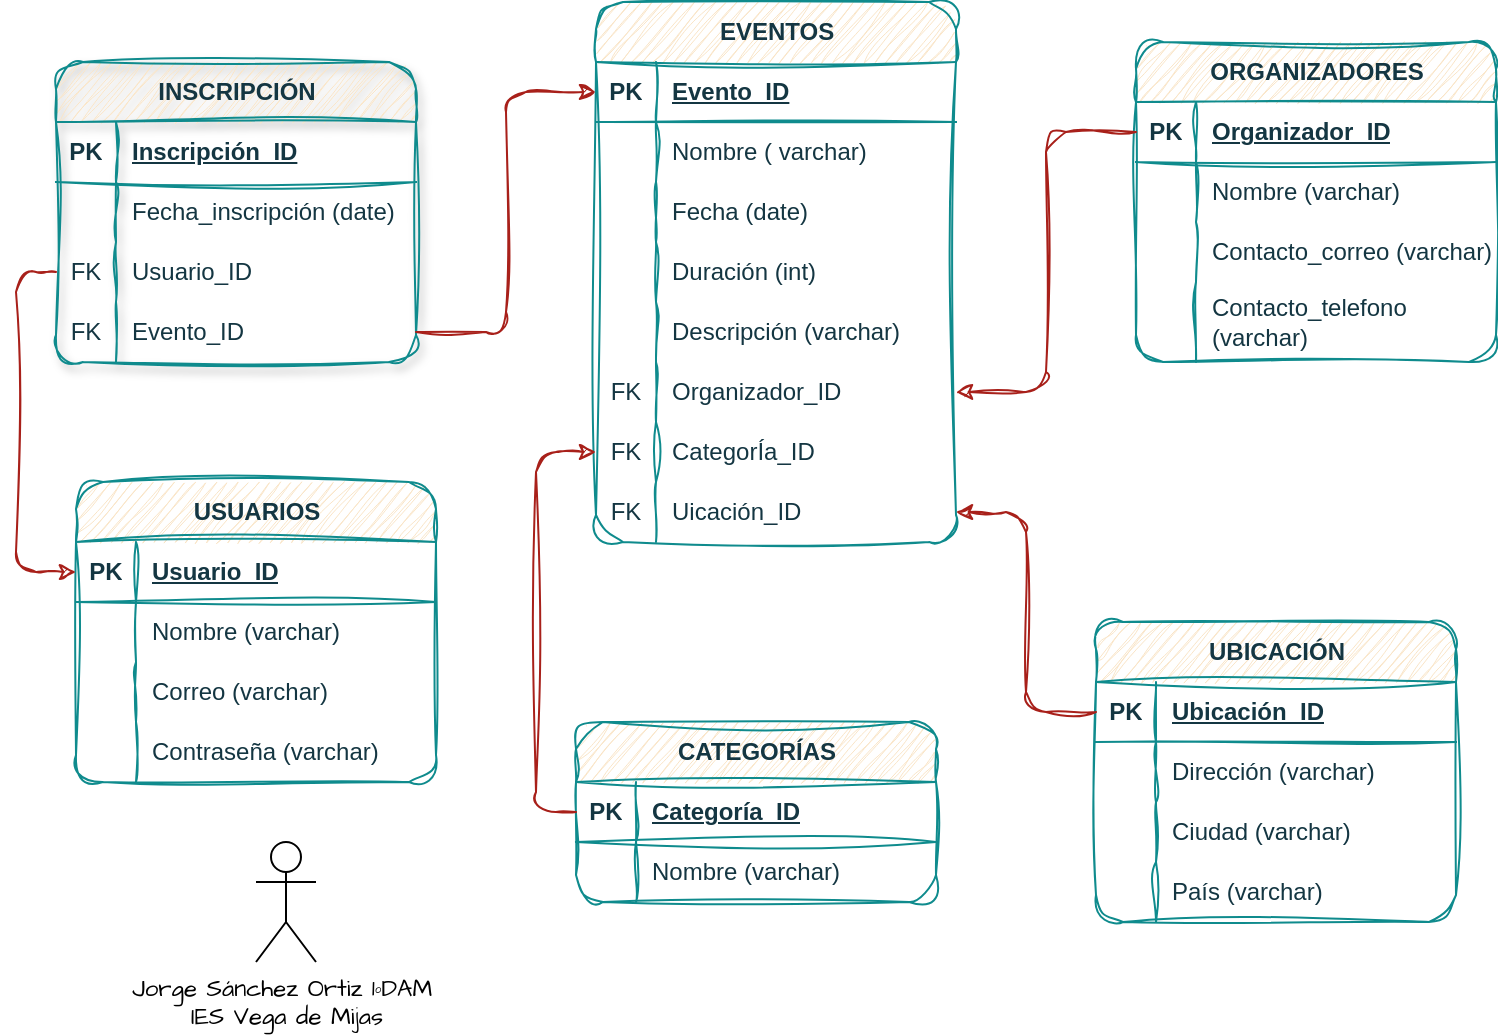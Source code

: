 <mxfile version="27.0.6">
  <diagram name="Página-1" id="3K-vBwxV5kESAH57xFeG">
    <mxGraphModel grid="1" page="1" gridSize="10" guides="1" tooltips="1" connect="1" arrows="1" fold="1" pageScale="1" pageWidth="827" pageHeight="1169" background="none" math="0" shadow="0">
      <root>
        <mxCell id="0" />
        <mxCell id="1" parent="0" />
        <mxCell id="r5SGsTm0IgXCyf0wGLdS-1" value="EVENTOS" style="shape=table;startSize=30;container=1;collapsible=1;childLayout=tableLayout;fixedRows=1;rowLines=0;fontStyle=1;align=center;resizeLast=1;html=1;rounded=1;labelBackgroundColor=none;fillColor=#FAE5C7;strokeColor=#0F8B8D;fontColor=#143642;sketch=1;curveFitting=1;jiggle=2;" vertex="1" parent="1">
          <mxGeometry x="350" y="20" width="180" height="270" as="geometry" />
        </mxCell>
        <mxCell id="r5SGsTm0IgXCyf0wGLdS-2" value="" style="shape=tableRow;horizontal=0;startSize=0;swimlaneHead=0;swimlaneBody=0;fillColor=none;collapsible=0;dropTarget=0;points=[[0,0.5],[1,0.5]];portConstraint=eastwest;top=0;left=0;right=0;bottom=1;rounded=1;labelBackgroundColor=none;strokeColor=#0F8B8D;fontColor=#143642;sketch=1;curveFitting=1;jiggle=2;" vertex="1" parent="r5SGsTm0IgXCyf0wGLdS-1">
          <mxGeometry y="30" width="180" height="30" as="geometry" />
        </mxCell>
        <mxCell id="r5SGsTm0IgXCyf0wGLdS-3" value="PK" style="shape=partialRectangle;connectable=0;fillColor=none;top=0;left=0;bottom=0;right=0;fontStyle=1;overflow=hidden;whiteSpace=wrap;html=1;rounded=1;labelBackgroundColor=none;strokeColor=#0F8B8D;fontColor=#143642;sketch=1;curveFitting=1;jiggle=2;" vertex="1" parent="r5SGsTm0IgXCyf0wGLdS-2">
          <mxGeometry width="30" height="30" as="geometry">
            <mxRectangle width="30" height="30" as="alternateBounds" />
          </mxGeometry>
        </mxCell>
        <mxCell id="r5SGsTm0IgXCyf0wGLdS-4" value="Evento_ID" style="shape=partialRectangle;connectable=0;fillColor=none;top=0;left=0;bottom=0;right=0;align=left;spacingLeft=6;fontStyle=5;overflow=hidden;whiteSpace=wrap;html=1;rounded=1;labelBackgroundColor=none;strokeColor=#0F8B8D;fontColor=#143642;sketch=1;curveFitting=1;jiggle=2;" vertex="1" parent="r5SGsTm0IgXCyf0wGLdS-2">
          <mxGeometry x="30" width="150" height="30" as="geometry">
            <mxRectangle width="150" height="30" as="alternateBounds" />
          </mxGeometry>
        </mxCell>
        <mxCell id="r5SGsTm0IgXCyf0wGLdS-5" value="" style="shape=tableRow;horizontal=0;startSize=0;swimlaneHead=0;swimlaneBody=0;fillColor=none;collapsible=0;dropTarget=0;points=[[0,0.5],[1,0.5]];portConstraint=eastwest;top=0;left=0;right=0;bottom=0;rounded=1;labelBackgroundColor=none;strokeColor=#0F8B8D;fontColor=#143642;sketch=1;curveFitting=1;jiggle=2;" vertex="1" parent="r5SGsTm0IgXCyf0wGLdS-1">
          <mxGeometry y="60" width="180" height="30" as="geometry" />
        </mxCell>
        <mxCell id="r5SGsTm0IgXCyf0wGLdS-6" value="" style="shape=partialRectangle;connectable=0;fillColor=none;top=0;left=0;bottom=0;right=0;editable=1;overflow=hidden;whiteSpace=wrap;html=1;rounded=1;labelBackgroundColor=none;strokeColor=#0F8B8D;fontColor=#143642;sketch=1;curveFitting=1;jiggle=2;" vertex="1" parent="r5SGsTm0IgXCyf0wGLdS-5">
          <mxGeometry width="30" height="30" as="geometry">
            <mxRectangle width="30" height="30" as="alternateBounds" />
          </mxGeometry>
        </mxCell>
        <mxCell id="r5SGsTm0IgXCyf0wGLdS-7" value="Nombre ( varchar)" style="shape=partialRectangle;connectable=0;fillColor=none;top=0;left=0;bottom=0;right=0;align=left;spacingLeft=6;overflow=hidden;whiteSpace=wrap;html=1;rounded=1;labelBackgroundColor=none;strokeColor=#0F8B8D;fontColor=#143642;sketch=1;curveFitting=1;jiggle=2;" vertex="1" parent="r5SGsTm0IgXCyf0wGLdS-5">
          <mxGeometry x="30" width="150" height="30" as="geometry">
            <mxRectangle width="150" height="30" as="alternateBounds" />
          </mxGeometry>
        </mxCell>
        <mxCell id="r5SGsTm0IgXCyf0wGLdS-8" value="" style="shape=tableRow;horizontal=0;startSize=0;swimlaneHead=0;swimlaneBody=0;fillColor=none;collapsible=0;dropTarget=0;points=[[0,0.5],[1,0.5]];portConstraint=eastwest;top=0;left=0;right=0;bottom=0;rounded=1;labelBackgroundColor=none;strokeColor=#0F8B8D;fontColor=#143642;sketch=1;curveFitting=1;jiggle=2;" vertex="1" parent="r5SGsTm0IgXCyf0wGLdS-1">
          <mxGeometry y="90" width="180" height="30" as="geometry" />
        </mxCell>
        <mxCell id="r5SGsTm0IgXCyf0wGLdS-9" value="" style="shape=partialRectangle;connectable=0;fillColor=none;top=0;left=0;bottom=0;right=0;editable=1;overflow=hidden;whiteSpace=wrap;html=1;rounded=1;labelBackgroundColor=none;strokeColor=#0F8B8D;fontColor=#143642;sketch=1;curveFitting=1;jiggle=2;" vertex="1" parent="r5SGsTm0IgXCyf0wGLdS-8">
          <mxGeometry width="30" height="30" as="geometry">
            <mxRectangle width="30" height="30" as="alternateBounds" />
          </mxGeometry>
        </mxCell>
        <mxCell id="r5SGsTm0IgXCyf0wGLdS-10" value="Fecha (date)" style="shape=partialRectangle;connectable=0;fillColor=none;top=0;left=0;bottom=0;right=0;align=left;spacingLeft=6;overflow=hidden;whiteSpace=wrap;html=1;rounded=1;labelBackgroundColor=none;strokeColor=#0F8B8D;fontColor=#143642;sketch=1;curveFitting=1;jiggle=2;" vertex="1" parent="r5SGsTm0IgXCyf0wGLdS-8">
          <mxGeometry x="30" width="150" height="30" as="geometry">
            <mxRectangle width="150" height="30" as="alternateBounds" />
          </mxGeometry>
        </mxCell>
        <mxCell id="r5SGsTm0IgXCyf0wGLdS-11" value="" style="shape=tableRow;horizontal=0;startSize=0;swimlaneHead=0;swimlaneBody=0;fillColor=none;collapsible=0;dropTarget=0;points=[[0,0.5],[1,0.5]];portConstraint=eastwest;top=0;left=0;right=0;bottom=0;rounded=1;labelBackgroundColor=none;strokeColor=#0F8B8D;fontColor=#143642;sketch=1;curveFitting=1;jiggle=2;" vertex="1" parent="r5SGsTm0IgXCyf0wGLdS-1">
          <mxGeometry y="120" width="180" height="30" as="geometry" />
        </mxCell>
        <mxCell id="r5SGsTm0IgXCyf0wGLdS-12" value="" style="shape=partialRectangle;connectable=0;fillColor=none;top=0;left=0;bottom=0;right=0;editable=1;overflow=hidden;whiteSpace=wrap;html=1;rounded=1;labelBackgroundColor=none;strokeColor=#0F8B8D;fontColor=#143642;sketch=1;curveFitting=1;jiggle=2;" vertex="1" parent="r5SGsTm0IgXCyf0wGLdS-11">
          <mxGeometry width="30" height="30" as="geometry">
            <mxRectangle width="30" height="30" as="alternateBounds" />
          </mxGeometry>
        </mxCell>
        <mxCell id="r5SGsTm0IgXCyf0wGLdS-13" value="Duración (int)" style="shape=partialRectangle;connectable=0;fillColor=none;top=0;left=0;bottom=0;right=0;align=left;spacingLeft=6;overflow=hidden;whiteSpace=wrap;html=1;rounded=1;labelBackgroundColor=none;strokeColor=#0F8B8D;fontColor=#143642;sketch=1;curveFitting=1;jiggle=2;" vertex="1" parent="r5SGsTm0IgXCyf0wGLdS-11">
          <mxGeometry x="30" width="150" height="30" as="geometry">
            <mxRectangle width="150" height="30" as="alternateBounds" />
          </mxGeometry>
        </mxCell>
        <mxCell id="r5SGsTm0IgXCyf0wGLdS-14" value="" style="shape=tableRow;horizontal=0;startSize=0;swimlaneHead=0;swimlaneBody=0;fillColor=none;collapsible=0;dropTarget=0;points=[[0,0.5],[1,0.5]];portConstraint=eastwest;top=0;left=0;right=0;bottom=0;rounded=1;labelBackgroundColor=none;strokeColor=#0F8B8D;fontColor=#143642;sketch=1;curveFitting=1;jiggle=2;" vertex="1" parent="r5SGsTm0IgXCyf0wGLdS-1">
          <mxGeometry y="150" width="180" height="30" as="geometry" />
        </mxCell>
        <mxCell id="r5SGsTm0IgXCyf0wGLdS-15" value="" style="shape=partialRectangle;connectable=0;fillColor=none;top=0;left=0;bottom=0;right=0;editable=1;overflow=hidden;whiteSpace=wrap;html=1;rounded=1;labelBackgroundColor=none;strokeColor=#0F8B8D;fontColor=#143642;sketch=1;curveFitting=1;jiggle=2;" vertex="1" parent="r5SGsTm0IgXCyf0wGLdS-14">
          <mxGeometry width="30" height="30" as="geometry">
            <mxRectangle width="30" height="30" as="alternateBounds" />
          </mxGeometry>
        </mxCell>
        <mxCell id="r5SGsTm0IgXCyf0wGLdS-16" value="Descripción (varchar)" style="shape=partialRectangle;connectable=0;fillColor=none;top=0;left=0;bottom=0;right=0;align=left;spacingLeft=6;overflow=hidden;whiteSpace=wrap;html=1;rounded=1;labelBackgroundColor=none;strokeColor=#0F8B8D;fontColor=#143642;sketch=1;curveFitting=1;jiggle=2;" vertex="1" parent="r5SGsTm0IgXCyf0wGLdS-14">
          <mxGeometry x="30" width="150" height="30" as="geometry">
            <mxRectangle width="150" height="30" as="alternateBounds" />
          </mxGeometry>
        </mxCell>
        <mxCell id="r5SGsTm0IgXCyf0wGLdS-17" value="" style="shape=tableRow;horizontal=0;startSize=0;swimlaneHead=0;swimlaneBody=0;fillColor=none;collapsible=0;dropTarget=0;points=[[0,0.5],[1,0.5]];portConstraint=eastwest;top=0;left=0;right=0;bottom=0;rounded=1;labelBackgroundColor=none;strokeColor=#0F8B8D;fontColor=#143642;sketch=1;curveFitting=1;jiggle=2;" vertex="1" parent="r5SGsTm0IgXCyf0wGLdS-1">
          <mxGeometry y="180" width="180" height="30" as="geometry" />
        </mxCell>
        <mxCell id="r5SGsTm0IgXCyf0wGLdS-18" value="FK" style="shape=partialRectangle;connectable=0;fillColor=none;top=0;left=0;bottom=0;right=0;editable=1;overflow=hidden;whiteSpace=wrap;html=1;rounded=1;labelBackgroundColor=none;strokeColor=#0F8B8D;fontColor=#143642;sketch=1;curveFitting=1;jiggle=2;" vertex="1" parent="r5SGsTm0IgXCyf0wGLdS-17">
          <mxGeometry width="30" height="30" as="geometry">
            <mxRectangle width="30" height="30" as="alternateBounds" />
          </mxGeometry>
        </mxCell>
        <mxCell id="r5SGsTm0IgXCyf0wGLdS-19" value="Organizador_ID" style="shape=partialRectangle;connectable=0;fillColor=none;top=0;left=0;bottom=0;right=0;align=left;spacingLeft=6;overflow=hidden;whiteSpace=wrap;html=1;rounded=1;labelBackgroundColor=none;strokeColor=#0F8B8D;fontColor=#143642;sketch=1;curveFitting=1;jiggle=2;" vertex="1" parent="r5SGsTm0IgXCyf0wGLdS-17">
          <mxGeometry x="30" width="150" height="30" as="geometry">
            <mxRectangle width="150" height="30" as="alternateBounds" />
          </mxGeometry>
        </mxCell>
        <mxCell id="r5SGsTm0IgXCyf0wGLdS-20" value="" style="shape=tableRow;horizontal=0;startSize=0;swimlaneHead=0;swimlaneBody=0;fillColor=none;collapsible=0;dropTarget=0;points=[[0,0.5],[1,0.5]];portConstraint=eastwest;top=0;left=0;right=0;bottom=0;rounded=1;labelBackgroundColor=none;strokeColor=#0F8B8D;fontColor=#143642;sketch=1;curveFitting=1;jiggle=2;" vertex="1" parent="r5SGsTm0IgXCyf0wGLdS-1">
          <mxGeometry y="210" width="180" height="30" as="geometry" />
        </mxCell>
        <mxCell id="r5SGsTm0IgXCyf0wGLdS-21" value="FK" style="shape=partialRectangle;connectable=0;fillColor=none;top=0;left=0;bottom=0;right=0;editable=1;overflow=hidden;whiteSpace=wrap;html=1;rounded=1;labelBackgroundColor=none;strokeColor=#0F8B8D;fontColor=#143642;sketch=1;curveFitting=1;jiggle=2;" vertex="1" parent="r5SGsTm0IgXCyf0wGLdS-20">
          <mxGeometry width="30" height="30" as="geometry">
            <mxRectangle width="30" height="30" as="alternateBounds" />
          </mxGeometry>
        </mxCell>
        <mxCell id="r5SGsTm0IgXCyf0wGLdS-22" value="CategorÍa_ID" style="shape=partialRectangle;connectable=0;fillColor=none;top=0;left=0;bottom=0;right=0;align=left;spacingLeft=6;overflow=hidden;whiteSpace=wrap;html=1;rounded=1;labelBackgroundColor=none;strokeColor=#0F8B8D;fontColor=#143642;sketch=1;curveFitting=1;jiggle=2;" vertex="1" parent="r5SGsTm0IgXCyf0wGLdS-20">
          <mxGeometry x="30" width="150" height="30" as="geometry">
            <mxRectangle width="150" height="30" as="alternateBounds" />
          </mxGeometry>
        </mxCell>
        <mxCell id="r5SGsTm0IgXCyf0wGLdS-23" value="" style="shape=tableRow;horizontal=0;startSize=0;swimlaneHead=0;swimlaneBody=0;fillColor=none;collapsible=0;dropTarget=0;points=[[0,0.5],[1,0.5]];portConstraint=eastwest;top=0;left=0;right=0;bottom=0;rounded=1;labelBackgroundColor=none;strokeColor=#0F8B8D;fontColor=#143642;sketch=1;curveFitting=1;jiggle=2;" vertex="1" parent="r5SGsTm0IgXCyf0wGLdS-1">
          <mxGeometry y="240" width="180" height="30" as="geometry" />
        </mxCell>
        <mxCell id="r5SGsTm0IgXCyf0wGLdS-24" value="FK" style="shape=partialRectangle;connectable=0;fillColor=none;top=0;left=0;bottom=0;right=0;editable=1;overflow=hidden;whiteSpace=wrap;html=1;rounded=1;labelBackgroundColor=none;strokeColor=#0F8B8D;fontColor=#143642;sketch=1;curveFitting=1;jiggle=2;" vertex="1" parent="r5SGsTm0IgXCyf0wGLdS-23">
          <mxGeometry width="30" height="30" as="geometry">
            <mxRectangle width="30" height="30" as="alternateBounds" />
          </mxGeometry>
        </mxCell>
        <mxCell id="r5SGsTm0IgXCyf0wGLdS-25" value="Uicación_ID" style="shape=partialRectangle;connectable=0;fillColor=none;top=0;left=0;bottom=0;right=0;align=left;spacingLeft=6;overflow=hidden;whiteSpace=wrap;html=1;rounded=1;labelBackgroundColor=none;strokeColor=#0F8B8D;fontColor=#143642;sketch=1;curveFitting=1;jiggle=2;" vertex="1" parent="r5SGsTm0IgXCyf0wGLdS-23">
          <mxGeometry x="30" width="150" height="30" as="geometry">
            <mxRectangle width="150" height="30" as="alternateBounds" />
          </mxGeometry>
        </mxCell>
        <mxCell id="r5SGsTm0IgXCyf0wGLdS-29" value="USUARIOS" style="shape=table;startSize=30;container=1;collapsible=1;childLayout=tableLayout;fixedRows=1;rowLines=0;fontStyle=1;align=center;resizeLast=1;html=1;rounded=1;labelBackgroundColor=none;fillColor=#FAE5C7;strokeColor=#0F8B8D;fontColor=#143642;sketch=1;curveFitting=1;jiggle=2;" vertex="1" parent="1">
          <mxGeometry x="90" y="260" width="180" height="150" as="geometry" />
        </mxCell>
        <mxCell id="r5SGsTm0IgXCyf0wGLdS-30" value="" style="shape=tableRow;horizontal=0;startSize=0;swimlaneHead=0;swimlaneBody=0;fillColor=none;collapsible=0;dropTarget=0;points=[[0,0.5],[1,0.5]];portConstraint=eastwest;top=0;left=0;right=0;bottom=1;rounded=1;labelBackgroundColor=none;strokeColor=#0F8B8D;fontColor=#143642;sketch=1;curveFitting=1;jiggle=2;" vertex="1" parent="r5SGsTm0IgXCyf0wGLdS-29">
          <mxGeometry y="30" width="180" height="30" as="geometry" />
        </mxCell>
        <mxCell id="r5SGsTm0IgXCyf0wGLdS-31" value="PK" style="shape=partialRectangle;connectable=0;fillColor=none;top=0;left=0;bottom=0;right=0;fontStyle=1;overflow=hidden;whiteSpace=wrap;html=1;rounded=1;labelBackgroundColor=none;strokeColor=#0F8B8D;fontColor=#143642;sketch=1;curveFitting=1;jiggle=2;" vertex="1" parent="r5SGsTm0IgXCyf0wGLdS-30">
          <mxGeometry width="30" height="30" as="geometry">
            <mxRectangle width="30" height="30" as="alternateBounds" />
          </mxGeometry>
        </mxCell>
        <mxCell id="r5SGsTm0IgXCyf0wGLdS-32" value="Usuario_ID" style="shape=partialRectangle;connectable=0;fillColor=none;top=0;left=0;bottom=0;right=0;align=left;spacingLeft=6;fontStyle=5;overflow=hidden;whiteSpace=wrap;html=1;rounded=1;labelBackgroundColor=none;strokeColor=#0F8B8D;fontColor=#143642;sketch=1;curveFitting=1;jiggle=2;" vertex="1" parent="r5SGsTm0IgXCyf0wGLdS-30">
          <mxGeometry x="30" width="150" height="30" as="geometry">
            <mxRectangle width="150" height="30" as="alternateBounds" />
          </mxGeometry>
        </mxCell>
        <mxCell id="r5SGsTm0IgXCyf0wGLdS-33" value="" style="shape=tableRow;horizontal=0;startSize=0;swimlaneHead=0;swimlaneBody=0;fillColor=none;collapsible=0;dropTarget=0;points=[[0,0.5],[1,0.5]];portConstraint=eastwest;top=0;left=0;right=0;bottom=0;rounded=1;labelBackgroundColor=none;strokeColor=#0F8B8D;fontColor=#143642;sketch=1;curveFitting=1;jiggle=2;" vertex="1" parent="r5SGsTm0IgXCyf0wGLdS-29">
          <mxGeometry y="60" width="180" height="30" as="geometry" />
        </mxCell>
        <mxCell id="r5SGsTm0IgXCyf0wGLdS-34" value="" style="shape=partialRectangle;connectable=0;fillColor=none;top=0;left=0;bottom=0;right=0;editable=1;overflow=hidden;whiteSpace=wrap;html=1;rounded=1;labelBackgroundColor=none;strokeColor=#0F8B8D;fontColor=#143642;sketch=1;curveFitting=1;jiggle=2;" vertex="1" parent="r5SGsTm0IgXCyf0wGLdS-33">
          <mxGeometry width="30" height="30" as="geometry">
            <mxRectangle width="30" height="30" as="alternateBounds" />
          </mxGeometry>
        </mxCell>
        <mxCell id="r5SGsTm0IgXCyf0wGLdS-35" value="Nombre (varchar)" style="shape=partialRectangle;connectable=0;fillColor=none;top=0;left=0;bottom=0;right=0;align=left;spacingLeft=6;overflow=hidden;whiteSpace=wrap;html=1;rounded=1;labelBackgroundColor=none;strokeColor=#0F8B8D;fontColor=#143642;sketch=1;curveFitting=1;jiggle=2;" vertex="1" parent="r5SGsTm0IgXCyf0wGLdS-33">
          <mxGeometry x="30" width="150" height="30" as="geometry">
            <mxRectangle width="150" height="30" as="alternateBounds" />
          </mxGeometry>
        </mxCell>
        <mxCell id="r5SGsTm0IgXCyf0wGLdS-36" value="" style="shape=tableRow;horizontal=0;startSize=0;swimlaneHead=0;swimlaneBody=0;fillColor=none;collapsible=0;dropTarget=0;points=[[0,0.5],[1,0.5]];portConstraint=eastwest;top=0;left=0;right=0;bottom=0;rounded=1;labelBackgroundColor=none;strokeColor=#0F8B8D;fontColor=#143642;sketch=1;curveFitting=1;jiggle=2;" vertex="1" parent="r5SGsTm0IgXCyf0wGLdS-29">
          <mxGeometry y="90" width="180" height="30" as="geometry" />
        </mxCell>
        <mxCell id="r5SGsTm0IgXCyf0wGLdS-37" value="" style="shape=partialRectangle;connectable=0;fillColor=none;top=0;left=0;bottom=0;right=0;editable=1;overflow=hidden;whiteSpace=wrap;html=1;rounded=1;labelBackgroundColor=none;strokeColor=#0F8B8D;fontColor=#143642;sketch=1;curveFitting=1;jiggle=2;" vertex="1" parent="r5SGsTm0IgXCyf0wGLdS-36">
          <mxGeometry width="30" height="30" as="geometry">
            <mxRectangle width="30" height="30" as="alternateBounds" />
          </mxGeometry>
        </mxCell>
        <mxCell id="r5SGsTm0IgXCyf0wGLdS-38" value="Correo (varchar)" style="shape=partialRectangle;connectable=0;fillColor=none;top=0;left=0;bottom=0;right=0;align=left;spacingLeft=6;overflow=hidden;whiteSpace=wrap;html=1;rounded=1;labelBackgroundColor=none;strokeColor=#0F8B8D;fontColor=#143642;sketch=1;curveFitting=1;jiggle=2;" vertex="1" parent="r5SGsTm0IgXCyf0wGLdS-36">
          <mxGeometry x="30" width="150" height="30" as="geometry">
            <mxRectangle width="150" height="30" as="alternateBounds" />
          </mxGeometry>
        </mxCell>
        <mxCell id="r5SGsTm0IgXCyf0wGLdS-39" value="" style="shape=tableRow;horizontal=0;startSize=0;swimlaneHead=0;swimlaneBody=0;fillColor=none;collapsible=0;dropTarget=0;points=[[0,0.5],[1,0.5]];portConstraint=eastwest;top=0;left=0;right=0;bottom=0;rounded=1;labelBackgroundColor=none;strokeColor=#0F8B8D;fontColor=#143642;sketch=1;curveFitting=1;jiggle=2;" vertex="1" parent="r5SGsTm0IgXCyf0wGLdS-29">
          <mxGeometry y="120" width="180" height="30" as="geometry" />
        </mxCell>
        <mxCell id="r5SGsTm0IgXCyf0wGLdS-40" value="" style="shape=partialRectangle;connectable=0;fillColor=none;top=0;left=0;bottom=0;right=0;editable=1;overflow=hidden;whiteSpace=wrap;html=1;rounded=1;labelBackgroundColor=none;strokeColor=#0F8B8D;fontColor=#143642;sketch=1;curveFitting=1;jiggle=2;" vertex="1" parent="r5SGsTm0IgXCyf0wGLdS-39">
          <mxGeometry width="30" height="30" as="geometry">
            <mxRectangle width="30" height="30" as="alternateBounds" />
          </mxGeometry>
        </mxCell>
        <mxCell id="r5SGsTm0IgXCyf0wGLdS-41" value="Contraseña (varchar)" style="shape=partialRectangle;connectable=0;fillColor=none;top=0;left=0;bottom=0;right=0;align=left;spacingLeft=6;overflow=hidden;whiteSpace=wrap;html=1;rounded=1;labelBackgroundColor=none;strokeColor=#0F8B8D;fontColor=#143642;sketch=1;curveFitting=1;jiggle=2;" vertex="1" parent="r5SGsTm0IgXCyf0wGLdS-39">
          <mxGeometry x="30" width="150" height="30" as="geometry">
            <mxRectangle width="150" height="30" as="alternateBounds" />
          </mxGeometry>
        </mxCell>
        <mxCell id="r5SGsTm0IgXCyf0wGLdS-42" value="ORGANIZADORES" style="shape=table;startSize=30;container=1;collapsible=1;childLayout=tableLayout;fixedRows=1;rowLines=0;fontStyle=1;align=center;resizeLast=1;html=1;rounded=1;labelBackgroundColor=none;fillColor=#FAE5C7;strokeColor=#0F8B8D;fontColor=#143642;sketch=1;curveFitting=1;jiggle=2;" vertex="1" parent="1">
          <mxGeometry x="620" y="40" width="180" height="160" as="geometry" />
        </mxCell>
        <mxCell id="r5SGsTm0IgXCyf0wGLdS-43" value="" style="shape=tableRow;horizontal=0;startSize=0;swimlaneHead=0;swimlaneBody=0;fillColor=none;collapsible=0;dropTarget=0;points=[[0,0.5],[1,0.5]];portConstraint=eastwest;top=0;left=0;right=0;bottom=1;rounded=1;labelBackgroundColor=none;strokeColor=#0F8B8D;fontColor=#143642;sketch=1;curveFitting=1;jiggle=2;" vertex="1" parent="r5SGsTm0IgXCyf0wGLdS-42">
          <mxGeometry y="30" width="180" height="30" as="geometry" />
        </mxCell>
        <mxCell id="r5SGsTm0IgXCyf0wGLdS-44" value="PK" style="shape=partialRectangle;connectable=0;fillColor=none;top=0;left=0;bottom=0;right=0;fontStyle=1;overflow=hidden;whiteSpace=wrap;html=1;rounded=1;labelBackgroundColor=none;strokeColor=#0F8B8D;fontColor=#143642;sketch=1;curveFitting=1;jiggle=2;" vertex="1" parent="r5SGsTm0IgXCyf0wGLdS-43">
          <mxGeometry width="30" height="30" as="geometry">
            <mxRectangle width="30" height="30" as="alternateBounds" />
          </mxGeometry>
        </mxCell>
        <mxCell id="r5SGsTm0IgXCyf0wGLdS-45" value="Organizador_ID" style="shape=partialRectangle;connectable=0;fillColor=none;top=0;left=0;bottom=0;right=0;align=left;spacingLeft=6;fontStyle=5;overflow=hidden;whiteSpace=wrap;html=1;rounded=1;labelBackgroundColor=none;strokeColor=#0F8B8D;fontColor=#143642;sketch=1;curveFitting=1;jiggle=2;" vertex="1" parent="r5SGsTm0IgXCyf0wGLdS-43">
          <mxGeometry x="30" width="150" height="30" as="geometry">
            <mxRectangle width="150" height="30" as="alternateBounds" />
          </mxGeometry>
        </mxCell>
        <mxCell id="r5SGsTm0IgXCyf0wGLdS-46" value="" style="shape=tableRow;horizontal=0;startSize=0;swimlaneHead=0;swimlaneBody=0;fillColor=none;collapsible=0;dropTarget=0;points=[[0,0.5],[1,0.5]];portConstraint=eastwest;top=0;left=0;right=0;bottom=0;rounded=1;labelBackgroundColor=none;strokeColor=#0F8B8D;fontColor=#143642;sketch=1;curveFitting=1;jiggle=2;" vertex="1" parent="r5SGsTm0IgXCyf0wGLdS-42">
          <mxGeometry y="60" width="180" height="30" as="geometry" />
        </mxCell>
        <mxCell id="r5SGsTm0IgXCyf0wGLdS-47" value="" style="shape=partialRectangle;connectable=0;fillColor=none;top=0;left=0;bottom=0;right=0;editable=1;overflow=hidden;whiteSpace=wrap;html=1;rounded=1;labelBackgroundColor=none;strokeColor=#0F8B8D;fontColor=#143642;sketch=1;curveFitting=1;jiggle=2;" vertex="1" parent="r5SGsTm0IgXCyf0wGLdS-46">
          <mxGeometry width="30" height="30" as="geometry">
            <mxRectangle width="30" height="30" as="alternateBounds" />
          </mxGeometry>
        </mxCell>
        <mxCell id="r5SGsTm0IgXCyf0wGLdS-48" value="Nombre (varchar)" style="shape=partialRectangle;connectable=0;fillColor=none;top=0;left=0;bottom=0;right=0;align=left;spacingLeft=6;overflow=hidden;whiteSpace=wrap;html=1;rounded=1;labelBackgroundColor=none;strokeColor=#0F8B8D;fontColor=#143642;sketch=1;curveFitting=1;jiggle=2;" vertex="1" parent="r5SGsTm0IgXCyf0wGLdS-46">
          <mxGeometry x="30" width="150" height="30" as="geometry">
            <mxRectangle width="150" height="30" as="alternateBounds" />
          </mxGeometry>
        </mxCell>
        <mxCell id="r5SGsTm0IgXCyf0wGLdS-49" value="" style="shape=tableRow;horizontal=0;startSize=0;swimlaneHead=0;swimlaneBody=0;fillColor=none;collapsible=0;dropTarget=0;points=[[0,0.5],[1,0.5]];portConstraint=eastwest;top=0;left=0;right=0;bottom=0;rounded=1;labelBackgroundColor=none;strokeColor=#0F8B8D;fontColor=#143642;sketch=1;curveFitting=1;jiggle=2;" vertex="1" parent="r5SGsTm0IgXCyf0wGLdS-42">
          <mxGeometry y="90" width="180" height="30" as="geometry" />
        </mxCell>
        <mxCell id="r5SGsTm0IgXCyf0wGLdS-50" value="" style="shape=partialRectangle;connectable=0;fillColor=none;top=0;left=0;bottom=0;right=0;editable=1;overflow=hidden;whiteSpace=wrap;html=1;rounded=1;labelBackgroundColor=none;strokeColor=#0F8B8D;fontColor=#143642;sketch=1;curveFitting=1;jiggle=2;" vertex="1" parent="r5SGsTm0IgXCyf0wGLdS-49">
          <mxGeometry width="30" height="30" as="geometry">
            <mxRectangle width="30" height="30" as="alternateBounds" />
          </mxGeometry>
        </mxCell>
        <mxCell id="r5SGsTm0IgXCyf0wGLdS-51" value="Contacto_correo (varchar)" style="shape=partialRectangle;connectable=0;fillColor=none;top=0;left=0;bottom=0;right=0;align=left;spacingLeft=6;overflow=hidden;whiteSpace=wrap;html=1;rounded=1;labelBackgroundColor=none;strokeColor=#0F8B8D;fontColor=#143642;sketch=1;curveFitting=1;jiggle=2;" vertex="1" parent="r5SGsTm0IgXCyf0wGLdS-49">
          <mxGeometry x="30" width="150" height="30" as="geometry">
            <mxRectangle width="150" height="30" as="alternateBounds" />
          </mxGeometry>
        </mxCell>
        <mxCell id="r5SGsTm0IgXCyf0wGLdS-52" value="" style="shape=tableRow;horizontal=0;startSize=0;swimlaneHead=0;swimlaneBody=0;fillColor=none;collapsible=0;dropTarget=0;points=[[0,0.5],[1,0.5]];portConstraint=eastwest;top=0;left=0;right=0;bottom=0;rounded=1;labelBackgroundColor=none;strokeColor=#0F8B8D;fontColor=#143642;sketch=1;curveFitting=1;jiggle=2;" vertex="1" parent="r5SGsTm0IgXCyf0wGLdS-42">
          <mxGeometry y="120" width="180" height="40" as="geometry" />
        </mxCell>
        <mxCell id="r5SGsTm0IgXCyf0wGLdS-53" value="" style="shape=partialRectangle;connectable=0;fillColor=none;top=0;left=0;bottom=0;right=0;editable=1;overflow=hidden;whiteSpace=wrap;html=1;rounded=1;labelBackgroundColor=none;strokeColor=#0F8B8D;fontColor=#143642;sketch=1;curveFitting=1;jiggle=2;" vertex="1" parent="r5SGsTm0IgXCyf0wGLdS-52">
          <mxGeometry width="30" height="40" as="geometry">
            <mxRectangle width="30" height="40" as="alternateBounds" />
          </mxGeometry>
        </mxCell>
        <mxCell id="r5SGsTm0IgXCyf0wGLdS-54" value="Contacto_telefono (varchar)" style="shape=partialRectangle;connectable=0;fillColor=none;top=0;left=0;bottom=0;right=0;align=left;spacingLeft=6;overflow=hidden;whiteSpace=wrap;html=1;rounded=1;labelBackgroundColor=none;strokeColor=#0F8B8D;fontColor=#143642;sketch=1;curveFitting=1;jiggle=2;" vertex="1" parent="r5SGsTm0IgXCyf0wGLdS-52">
          <mxGeometry x="30" width="150" height="40" as="geometry">
            <mxRectangle width="150" height="40" as="alternateBounds" />
          </mxGeometry>
        </mxCell>
        <mxCell id="r5SGsTm0IgXCyf0wGLdS-55" value="CATEGORÍAS" style="shape=table;startSize=30;container=1;collapsible=1;childLayout=tableLayout;fixedRows=1;rowLines=0;fontStyle=1;align=center;resizeLast=1;html=1;rounded=1;labelBackgroundColor=none;fillColor=#FAE5C7;strokeColor=#0F8B8D;fontColor=#143642;sketch=1;curveFitting=1;jiggle=2;" vertex="1" parent="1">
          <mxGeometry x="340" y="380" width="180" height="90" as="geometry" />
        </mxCell>
        <mxCell id="r5SGsTm0IgXCyf0wGLdS-56" value="" style="shape=tableRow;horizontal=0;startSize=0;swimlaneHead=0;swimlaneBody=0;fillColor=none;collapsible=0;dropTarget=0;points=[[0,0.5],[1,0.5]];portConstraint=eastwest;top=0;left=0;right=0;bottom=1;rounded=1;labelBackgroundColor=none;strokeColor=#0F8B8D;fontColor=#143642;sketch=1;curveFitting=1;jiggle=2;" vertex="1" parent="r5SGsTm0IgXCyf0wGLdS-55">
          <mxGeometry y="30" width="180" height="30" as="geometry" />
        </mxCell>
        <mxCell id="r5SGsTm0IgXCyf0wGLdS-57" value="PK" style="shape=partialRectangle;connectable=0;fillColor=none;top=0;left=0;bottom=0;right=0;fontStyle=1;overflow=hidden;whiteSpace=wrap;html=1;rounded=1;labelBackgroundColor=none;strokeColor=#0F8B8D;fontColor=#143642;sketch=1;curveFitting=1;jiggle=2;" vertex="1" parent="r5SGsTm0IgXCyf0wGLdS-56">
          <mxGeometry width="30" height="30" as="geometry">
            <mxRectangle width="30" height="30" as="alternateBounds" />
          </mxGeometry>
        </mxCell>
        <mxCell id="r5SGsTm0IgXCyf0wGLdS-58" value="Categoría_ID" style="shape=partialRectangle;connectable=0;fillColor=none;top=0;left=0;bottom=0;right=0;align=left;spacingLeft=6;fontStyle=5;overflow=hidden;whiteSpace=wrap;html=1;rounded=1;labelBackgroundColor=none;strokeColor=#0F8B8D;fontColor=#143642;sketch=1;curveFitting=1;jiggle=2;" vertex="1" parent="r5SGsTm0IgXCyf0wGLdS-56">
          <mxGeometry x="30" width="150" height="30" as="geometry">
            <mxRectangle width="150" height="30" as="alternateBounds" />
          </mxGeometry>
        </mxCell>
        <mxCell id="r5SGsTm0IgXCyf0wGLdS-59" value="" style="shape=tableRow;horizontal=0;startSize=0;swimlaneHead=0;swimlaneBody=0;fillColor=none;collapsible=0;dropTarget=0;points=[[0,0.5],[1,0.5]];portConstraint=eastwest;top=0;left=0;right=0;bottom=0;rounded=1;labelBackgroundColor=none;strokeColor=#0F8B8D;fontColor=#143642;sketch=1;curveFitting=1;jiggle=2;" vertex="1" parent="r5SGsTm0IgXCyf0wGLdS-55">
          <mxGeometry y="60" width="180" height="30" as="geometry" />
        </mxCell>
        <mxCell id="r5SGsTm0IgXCyf0wGLdS-60" value="" style="shape=partialRectangle;connectable=0;fillColor=none;top=0;left=0;bottom=0;right=0;editable=1;overflow=hidden;whiteSpace=wrap;html=1;rounded=1;labelBackgroundColor=none;strokeColor=#0F8B8D;fontColor=#143642;sketch=1;curveFitting=1;jiggle=2;" vertex="1" parent="r5SGsTm0IgXCyf0wGLdS-59">
          <mxGeometry width="30" height="30" as="geometry">
            <mxRectangle width="30" height="30" as="alternateBounds" />
          </mxGeometry>
        </mxCell>
        <mxCell id="r5SGsTm0IgXCyf0wGLdS-61" value="Nombre (varchar)" style="shape=partialRectangle;connectable=0;fillColor=none;top=0;left=0;bottom=0;right=0;align=left;spacingLeft=6;overflow=hidden;whiteSpace=wrap;html=1;rounded=1;labelBackgroundColor=none;strokeColor=#0F8B8D;fontColor=#143642;sketch=1;curveFitting=1;jiggle=2;" vertex="1" parent="r5SGsTm0IgXCyf0wGLdS-59">
          <mxGeometry x="30" width="150" height="30" as="geometry">
            <mxRectangle width="150" height="30" as="alternateBounds" />
          </mxGeometry>
        </mxCell>
        <mxCell id="r5SGsTm0IgXCyf0wGLdS-68" value="UBICACIÓN" style="shape=table;startSize=30;container=1;collapsible=1;childLayout=tableLayout;fixedRows=1;rowLines=0;fontStyle=1;align=center;resizeLast=1;html=1;rounded=1;labelBackgroundColor=none;fillColor=#FAE5C7;strokeColor=#0F8B8D;fontColor=#143642;sketch=1;curveFitting=1;jiggle=2;" vertex="1" parent="1">
          <mxGeometry x="600" y="330" width="180" height="150" as="geometry" />
        </mxCell>
        <mxCell id="r5SGsTm0IgXCyf0wGLdS-69" value="" style="shape=tableRow;horizontal=0;startSize=0;swimlaneHead=0;swimlaneBody=0;fillColor=none;collapsible=0;dropTarget=0;points=[[0,0.5],[1,0.5]];portConstraint=eastwest;top=0;left=0;right=0;bottom=1;rounded=1;labelBackgroundColor=none;strokeColor=#0F8B8D;fontColor=#143642;sketch=1;curveFitting=1;jiggle=2;" vertex="1" parent="r5SGsTm0IgXCyf0wGLdS-68">
          <mxGeometry y="30" width="180" height="30" as="geometry" />
        </mxCell>
        <mxCell id="r5SGsTm0IgXCyf0wGLdS-70" value="PK" style="shape=partialRectangle;connectable=0;fillColor=none;top=0;left=0;bottom=0;right=0;fontStyle=1;overflow=hidden;whiteSpace=wrap;html=1;rounded=1;labelBackgroundColor=none;strokeColor=#0F8B8D;fontColor=#143642;sketch=1;curveFitting=1;jiggle=2;" vertex="1" parent="r5SGsTm0IgXCyf0wGLdS-69">
          <mxGeometry width="30" height="30" as="geometry">
            <mxRectangle width="30" height="30" as="alternateBounds" />
          </mxGeometry>
        </mxCell>
        <mxCell id="r5SGsTm0IgXCyf0wGLdS-71" value="Ubicación_ID" style="shape=partialRectangle;connectable=0;fillColor=none;top=0;left=0;bottom=0;right=0;align=left;spacingLeft=6;fontStyle=5;overflow=hidden;whiteSpace=wrap;html=1;rounded=1;labelBackgroundColor=none;strokeColor=#0F8B8D;fontColor=#143642;sketch=1;curveFitting=1;jiggle=2;" vertex="1" parent="r5SGsTm0IgXCyf0wGLdS-69">
          <mxGeometry x="30" width="150" height="30" as="geometry">
            <mxRectangle width="150" height="30" as="alternateBounds" />
          </mxGeometry>
        </mxCell>
        <mxCell id="r5SGsTm0IgXCyf0wGLdS-72" value="" style="shape=tableRow;horizontal=0;startSize=0;swimlaneHead=0;swimlaneBody=0;fillColor=none;collapsible=0;dropTarget=0;points=[[0,0.5],[1,0.5]];portConstraint=eastwest;top=0;left=0;right=0;bottom=0;rounded=1;labelBackgroundColor=none;strokeColor=#0F8B8D;fontColor=#143642;sketch=1;curveFitting=1;jiggle=2;" vertex="1" parent="r5SGsTm0IgXCyf0wGLdS-68">
          <mxGeometry y="60" width="180" height="30" as="geometry" />
        </mxCell>
        <mxCell id="r5SGsTm0IgXCyf0wGLdS-73" value="" style="shape=partialRectangle;connectable=0;fillColor=none;top=0;left=0;bottom=0;right=0;editable=1;overflow=hidden;whiteSpace=wrap;html=1;rounded=1;labelBackgroundColor=none;strokeColor=#0F8B8D;fontColor=#143642;sketch=1;curveFitting=1;jiggle=2;" vertex="1" parent="r5SGsTm0IgXCyf0wGLdS-72">
          <mxGeometry width="30" height="30" as="geometry">
            <mxRectangle width="30" height="30" as="alternateBounds" />
          </mxGeometry>
        </mxCell>
        <mxCell id="r5SGsTm0IgXCyf0wGLdS-74" value="Dirección (varchar)" style="shape=partialRectangle;connectable=0;fillColor=none;top=0;left=0;bottom=0;right=0;align=left;spacingLeft=6;overflow=hidden;whiteSpace=wrap;html=1;rounded=1;labelBackgroundColor=none;strokeColor=#0F8B8D;fontColor=#143642;sketch=1;curveFitting=1;jiggle=2;" vertex="1" parent="r5SGsTm0IgXCyf0wGLdS-72">
          <mxGeometry x="30" width="150" height="30" as="geometry">
            <mxRectangle width="150" height="30" as="alternateBounds" />
          </mxGeometry>
        </mxCell>
        <mxCell id="r5SGsTm0IgXCyf0wGLdS-75" value="" style="shape=tableRow;horizontal=0;startSize=0;swimlaneHead=0;swimlaneBody=0;fillColor=none;collapsible=0;dropTarget=0;points=[[0,0.5],[1,0.5]];portConstraint=eastwest;top=0;left=0;right=0;bottom=0;rounded=1;labelBackgroundColor=none;strokeColor=#0F8B8D;fontColor=#143642;sketch=1;curveFitting=1;jiggle=2;" vertex="1" parent="r5SGsTm0IgXCyf0wGLdS-68">
          <mxGeometry y="90" width="180" height="30" as="geometry" />
        </mxCell>
        <mxCell id="r5SGsTm0IgXCyf0wGLdS-76" value="" style="shape=partialRectangle;connectable=0;fillColor=none;top=0;left=0;bottom=0;right=0;editable=1;overflow=hidden;whiteSpace=wrap;html=1;rounded=1;labelBackgroundColor=none;strokeColor=#0F8B8D;fontColor=#143642;sketch=1;curveFitting=1;jiggle=2;" vertex="1" parent="r5SGsTm0IgXCyf0wGLdS-75">
          <mxGeometry width="30" height="30" as="geometry">
            <mxRectangle width="30" height="30" as="alternateBounds" />
          </mxGeometry>
        </mxCell>
        <mxCell id="r5SGsTm0IgXCyf0wGLdS-77" value="Ciudad (varchar)" style="shape=partialRectangle;connectable=0;fillColor=none;top=0;left=0;bottom=0;right=0;align=left;spacingLeft=6;overflow=hidden;whiteSpace=wrap;html=1;rounded=1;labelBackgroundColor=none;strokeColor=#0F8B8D;fontColor=#143642;sketch=1;curveFitting=1;jiggle=2;" vertex="1" parent="r5SGsTm0IgXCyf0wGLdS-75">
          <mxGeometry x="30" width="150" height="30" as="geometry">
            <mxRectangle width="150" height="30" as="alternateBounds" />
          </mxGeometry>
        </mxCell>
        <mxCell id="r5SGsTm0IgXCyf0wGLdS-78" value="" style="shape=tableRow;horizontal=0;startSize=0;swimlaneHead=0;swimlaneBody=0;fillColor=none;collapsible=0;dropTarget=0;points=[[0,0.5],[1,0.5]];portConstraint=eastwest;top=0;left=0;right=0;bottom=0;rounded=1;labelBackgroundColor=none;strokeColor=#0F8B8D;fontColor=#143642;sketch=1;curveFitting=1;jiggle=2;" vertex="1" parent="r5SGsTm0IgXCyf0wGLdS-68">
          <mxGeometry y="120" width="180" height="30" as="geometry" />
        </mxCell>
        <mxCell id="r5SGsTm0IgXCyf0wGLdS-79" value="" style="shape=partialRectangle;connectable=0;fillColor=none;top=0;left=0;bottom=0;right=0;editable=1;overflow=hidden;whiteSpace=wrap;html=1;rounded=1;labelBackgroundColor=none;strokeColor=#0F8B8D;fontColor=#143642;sketch=1;curveFitting=1;jiggle=2;" vertex="1" parent="r5SGsTm0IgXCyf0wGLdS-78">
          <mxGeometry width="30" height="30" as="geometry">
            <mxRectangle width="30" height="30" as="alternateBounds" />
          </mxGeometry>
        </mxCell>
        <mxCell id="r5SGsTm0IgXCyf0wGLdS-80" value="País (varchar)" style="shape=partialRectangle;connectable=0;fillColor=none;top=0;left=0;bottom=0;right=0;align=left;spacingLeft=6;overflow=hidden;whiteSpace=wrap;html=1;rounded=1;labelBackgroundColor=none;strokeColor=#0F8B8D;fontColor=#143642;sketch=1;curveFitting=1;jiggle=2;" vertex="1" parent="r5SGsTm0IgXCyf0wGLdS-78">
          <mxGeometry x="30" width="150" height="30" as="geometry">
            <mxRectangle width="150" height="30" as="alternateBounds" />
          </mxGeometry>
        </mxCell>
        <mxCell id="r5SGsTm0IgXCyf0wGLdS-81" value="INSCRIPCIÓN" style="shape=table;startSize=30;container=1;collapsible=1;childLayout=tableLayout;fixedRows=1;rowLines=0;fontStyle=1;align=center;resizeLast=1;html=1;rounded=1;fillColor=#FAE5C7;strokeColor=#0F8B8D;shadow=1;sketch=1;curveFitting=1;jiggle=2;labelBackgroundColor=none;fontColor=#143642;" vertex="1" parent="1">
          <mxGeometry x="80" y="50" width="180" height="150" as="geometry" />
        </mxCell>
        <mxCell id="r5SGsTm0IgXCyf0wGLdS-82" value="" style="shape=tableRow;horizontal=0;startSize=0;swimlaneHead=0;swimlaneBody=0;fillColor=none;collapsible=0;dropTarget=0;points=[[0,0.5],[1,0.5]];portConstraint=eastwest;top=0;left=0;right=0;bottom=1;rounded=1;labelBackgroundColor=none;strokeColor=#0F8B8D;fontColor=#143642;sketch=1;curveFitting=1;jiggle=2;" vertex="1" parent="r5SGsTm0IgXCyf0wGLdS-81">
          <mxGeometry y="30" width="180" height="30" as="geometry" />
        </mxCell>
        <mxCell id="r5SGsTm0IgXCyf0wGLdS-83" value="PK" style="shape=partialRectangle;connectable=0;fillColor=none;top=0;left=0;bottom=0;right=0;fontStyle=1;overflow=hidden;whiteSpace=wrap;html=1;rounded=1;labelBackgroundColor=none;strokeColor=#0F8B8D;fontColor=#143642;sketch=1;curveFitting=1;jiggle=2;" vertex="1" parent="r5SGsTm0IgXCyf0wGLdS-82">
          <mxGeometry width="30" height="30" as="geometry">
            <mxRectangle width="30" height="30" as="alternateBounds" />
          </mxGeometry>
        </mxCell>
        <mxCell id="r5SGsTm0IgXCyf0wGLdS-84" value="Inscripción_ID" style="shape=partialRectangle;connectable=0;fillColor=none;top=0;left=0;bottom=0;right=0;align=left;spacingLeft=6;fontStyle=5;overflow=hidden;whiteSpace=wrap;html=1;rounded=1;labelBackgroundColor=none;strokeColor=#0F8B8D;fontColor=#143642;sketch=1;curveFitting=1;jiggle=2;" vertex="1" parent="r5SGsTm0IgXCyf0wGLdS-82">
          <mxGeometry x="30" width="150" height="30" as="geometry">
            <mxRectangle width="150" height="30" as="alternateBounds" />
          </mxGeometry>
        </mxCell>
        <mxCell id="r5SGsTm0IgXCyf0wGLdS-85" value="" style="shape=tableRow;horizontal=0;startSize=0;swimlaneHead=0;swimlaneBody=0;fillColor=none;collapsible=0;dropTarget=0;points=[[0,0.5],[1,0.5]];portConstraint=eastwest;top=0;left=0;right=0;bottom=0;rounded=1;labelBackgroundColor=none;strokeColor=#0F8B8D;fontColor=#143642;sketch=1;curveFitting=1;jiggle=2;" vertex="1" parent="r5SGsTm0IgXCyf0wGLdS-81">
          <mxGeometry y="60" width="180" height="30" as="geometry" />
        </mxCell>
        <mxCell id="r5SGsTm0IgXCyf0wGLdS-86" value="" style="shape=partialRectangle;connectable=0;fillColor=none;top=0;left=0;bottom=0;right=0;editable=1;overflow=hidden;whiteSpace=wrap;html=1;rounded=1;labelBackgroundColor=none;strokeColor=#0F8B8D;fontColor=#143642;sketch=1;curveFitting=1;jiggle=2;" vertex="1" parent="r5SGsTm0IgXCyf0wGLdS-85">
          <mxGeometry width="30" height="30" as="geometry">
            <mxRectangle width="30" height="30" as="alternateBounds" />
          </mxGeometry>
        </mxCell>
        <mxCell id="r5SGsTm0IgXCyf0wGLdS-87" value="Fecha_inscripción (date)" style="shape=partialRectangle;connectable=0;fillColor=none;top=0;left=0;bottom=0;right=0;align=left;spacingLeft=6;overflow=hidden;whiteSpace=wrap;html=1;rounded=1;labelBackgroundColor=none;strokeColor=#0F8B8D;fontColor=#143642;sketch=1;curveFitting=1;jiggle=2;" vertex="1" parent="r5SGsTm0IgXCyf0wGLdS-85">
          <mxGeometry x="30" width="150" height="30" as="geometry">
            <mxRectangle width="150" height="30" as="alternateBounds" />
          </mxGeometry>
        </mxCell>
        <mxCell id="r5SGsTm0IgXCyf0wGLdS-88" value="" style="shape=tableRow;horizontal=0;startSize=0;swimlaneHead=0;swimlaneBody=0;fillColor=none;collapsible=0;dropTarget=0;points=[[0,0.5],[1,0.5]];portConstraint=eastwest;top=0;left=0;right=0;bottom=0;rounded=1;labelBackgroundColor=none;strokeColor=#0F8B8D;fontColor=#143642;sketch=1;curveFitting=1;jiggle=2;" vertex="1" parent="r5SGsTm0IgXCyf0wGLdS-81">
          <mxGeometry y="90" width="180" height="30" as="geometry" />
        </mxCell>
        <mxCell id="r5SGsTm0IgXCyf0wGLdS-89" value="FK" style="shape=partialRectangle;connectable=0;fillColor=none;top=0;left=0;bottom=0;right=0;editable=1;overflow=hidden;whiteSpace=wrap;html=1;rounded=1;labelBackgroundColor=none;strokeColor=#0F8B8D;fontColor=#143642;sketch=1;curveFitting=1;jiggle=2;" vertex="1" parent="r5SGsTm0IgXCyf0wGLdS-88">
          <mxGeometry width="30" height="30" as="geometry">
            <mxRectangle width="30" height="30" as="alternateBounds" />
          </mxGeometry>
        </mxCell>
        <mxCell id="r5SGsTm0IgXCyf0wGLdS-90" value="Usuario_ID" style="shape=partialRectangle;connectable=0;fillColor=none;top=0;left=0;bottom=0;right=0;align=left;spacingLeft=6;overflow=hidden;whiteSpace=wrap;html=1;rounded=1;labelBackgroundColor=none;strokeColor=#0F8B8D;fontColor=#143642;sketch=1;curveFitting=1;jiggle=2;" vertex="1" parent="r5SGsTm0IgXCyf0wGLdS-88">
          <mxGeometry x="30" width="150" height="30" as="geometry">
            <mxRectangle width="150" height="30" as="alternateBounds" />
          </mxGeometry>
        </mxCell>
        <mxCell id="r5SGsTm0IgXCyf0wGLdS-91" value="" style="shape=tableRow;horizontal=0;startSize=0;swimlaneHead=0;swimlaneBody=0;fillColor=none;collapsible=0;dropTarget=0;points=[[0,0.5],[1,0.5]];portConstraint=eastwest;top=0;left=0;right=0;bottom=0;rounded=1;labelBackgroundColor=none;strokeColor=#0F8B8D;fontColor=#143642;sketch=1;curveFitting=1;jiggle=2;" vertex="1" parent="r5SGsTm0IgXCyf0wGLdS-81">
          <mxGeometry y="120" width="180" height="30" as="geometry" />
        </mxCell>
        <mxCell id="r5SGsTm0IgXCyf0wGLdS-92" value="FK" style="shape=partialRectangle;connectable=0;fillColor=none;top=0;left=0;bottom=0;right=0;editable=1;overflow=hidden;whiteSpace=wrap;html=1;rounded=1;labelBackgroundColor=none;strokeColor=#0F8B8D;fontColor=#143642;sketch=1;curveFitting=1;jiggle=2;" vertex="1" parent="r5SGsTm0IgXCyf0wGLdS-91">
          <mxGeometry width="30" height="30" as="geometry">
            <mxRectangle width="30" height="30" as="alternateBounds" />
          </mxGeometry>
        </mxCell>
        <mxCell id="r5SGsTm0IgXCyf0wGLdS-93" value="Evento_ID" style="shape=partialRectangle;connectable=0;fillColor=none;top=0;left=0;bottom=0;right=0;align=left;spacingLeft=6;overflow=hidden;whiteSpace=wrap;html=1;rounded=1;labelBackgroundColor=none;strokeColor=#0F8B8D;fontColor=#143642;sketch=1;curveFitting=1;jiggle=2;" vertex="1" parent="r5SGsTm0IgXCyf0wGLdS-91">
          <mxGeometry x="30" width="150" height="30" as="geometry">
            <mxRectangle width="150" height="30" as="alternateBounds" />
          </mxGeometry>
        </mxCell>
        <mxCell id="r5SGsTm0IgXCyf0wGLdS-94" style="edgeStyle=orthogonalEdgeStyle;rounded=1;orthogonalLoop=1;jettySize=auto;html=1;exitX=0;exitY=0.5;exitDx=0;exitDy=0;entryX=0;entryY=0.5;entryDx=0;entryDy=0;labelBackgroundColor=none;strokeColor=#A8201A;fontColor=default;sketch=1;curveFitting=1;jiggle=2;" edge="1" parent="1" source="r5SGsTm0IgXCyf0wGLdS-88" target="r5SGsTm0IgXCyf0wGLdS-30">
          <mxGeometry relative="1" as="geometry" />
        </mxCell>
        <mxCell id="r5SGsTm0IgXCyf0wGLdS-95" style="edgeStyle=orthogonalEdgeStyle;rounded=1;orthogonalLoop=1;jettySize=auto;html=1;exitX=1;exitY=0.5;exitDx=0;exitDy=0;entryX=0;entryY=0.5;entryDx=0;entryDy=0;labelBackgroundColor=none;strokeColor=#A8201A;fontColor=default;sketch=1;curveFitting=1;jiggle=2;" edge="1" parent="1" source="r5SGsTm0IgXCyf0wGLdS-91" target="r5SGsTm0IgXCyf0wGLdS-2">
          <mxGeometry relative="1" as="geometry" />
        </mxCell>
        <mxCell id="r5SGsTm0IgXCyf0wGLdS-96" style="edgeStyle=orthogonalEdgeStyle;rounded=1;orthogonalLoop=1;jettySize=auto;html=1;exitX=0;exitY=0.5;exitDx=0;exitDy=0;entryX=0;entryY=0.5;entryDx=0;entryDy=0;labelBackgroundColor=none;strokeColor=#A8201A;fontColor=default;sketch=1;curveFitting=1;jiggle=2;" edge="1" parent="1" source="r5SGsTm0IgXCyf0wGLdS-56" target="r5SGsTm0IgXCyf0wGLdS-20">
          <mxGeometry relative="1" as="geometry" />
        </mxCell>
        <mxCell id="r5SGsTm0IgXCyf0wGLdS-99" style="edgeStyle=orthogonalEdgeStyle;rounded=1;orthogonalLoop=1;jettySize=auto;html=1;exitX=0;exitY=0.5;exitDx=0;exitDy=0;entryX=1;entryY=0.5;entryDx=0;entryDy=0;labelBackgroundColor=none;strokeColor=#A8201A;fontColor=default;sketch=1;curveFitting=1;jiggle=2;" edge="1" parent="1" source="r5SGsTm0IgXCyf0wGLdS-69" target="r5SGsTm0IgXCyf0wGLdS-23">
          <mxGeometry relative="1" as="geometry" />
        </mxCell>
        <mxCell id="r5SGsTm0IgXCyf0wGLdS-100" style="edgeStyle=orthogonalEdgeStyle;rounded=1;orthogonalLoop=1;jettySize=auto;html=1;exitX=0;exitY=0.5;exitDx=0;exitDy=0;entryX=1;entryY=0.5;entryDx=0;entryDy=0;labelBackgroundColor=none;strokeColor=#A8201A;fontColor=default;sketch=1;curveFitting=1;jiggle=2;" edge="1" parent="1" source="r5SGsTm0IgXCyf0wGLdS-43" target="r5SGsTm0IgXCyf0wGLdS-17">
          <mxGeometry relative="1" as="geometry" />
        </mxCell>
        <mxCell id="r5SGsTm0IgXCyf0wGLdS-101" value="Jorge Sánchez Ortiz 1ºDAM&amp;nbsp;&lt;div&gt;IES Vega de Mijas&lt;/div&gt;" style="shape=umlActor;verticalLabelPosition=bottom;verticalAlign=top;html=1;outlineConnect=0;hachureGap=4;fontFamily=Architects Daughter;fontSource=https%3A%2F%2Ffonts.googleapis.com%2Fcss%3Ffamily%3DArchitects%2BDaughter;" vertex="1" parent="1">
          <mxGeometry x="180" y="440" width="30" height="60" as="geometry" />
        </mxCell>
      </root>
    </mxGraphModel>
  </diagram>
</mxfile>

